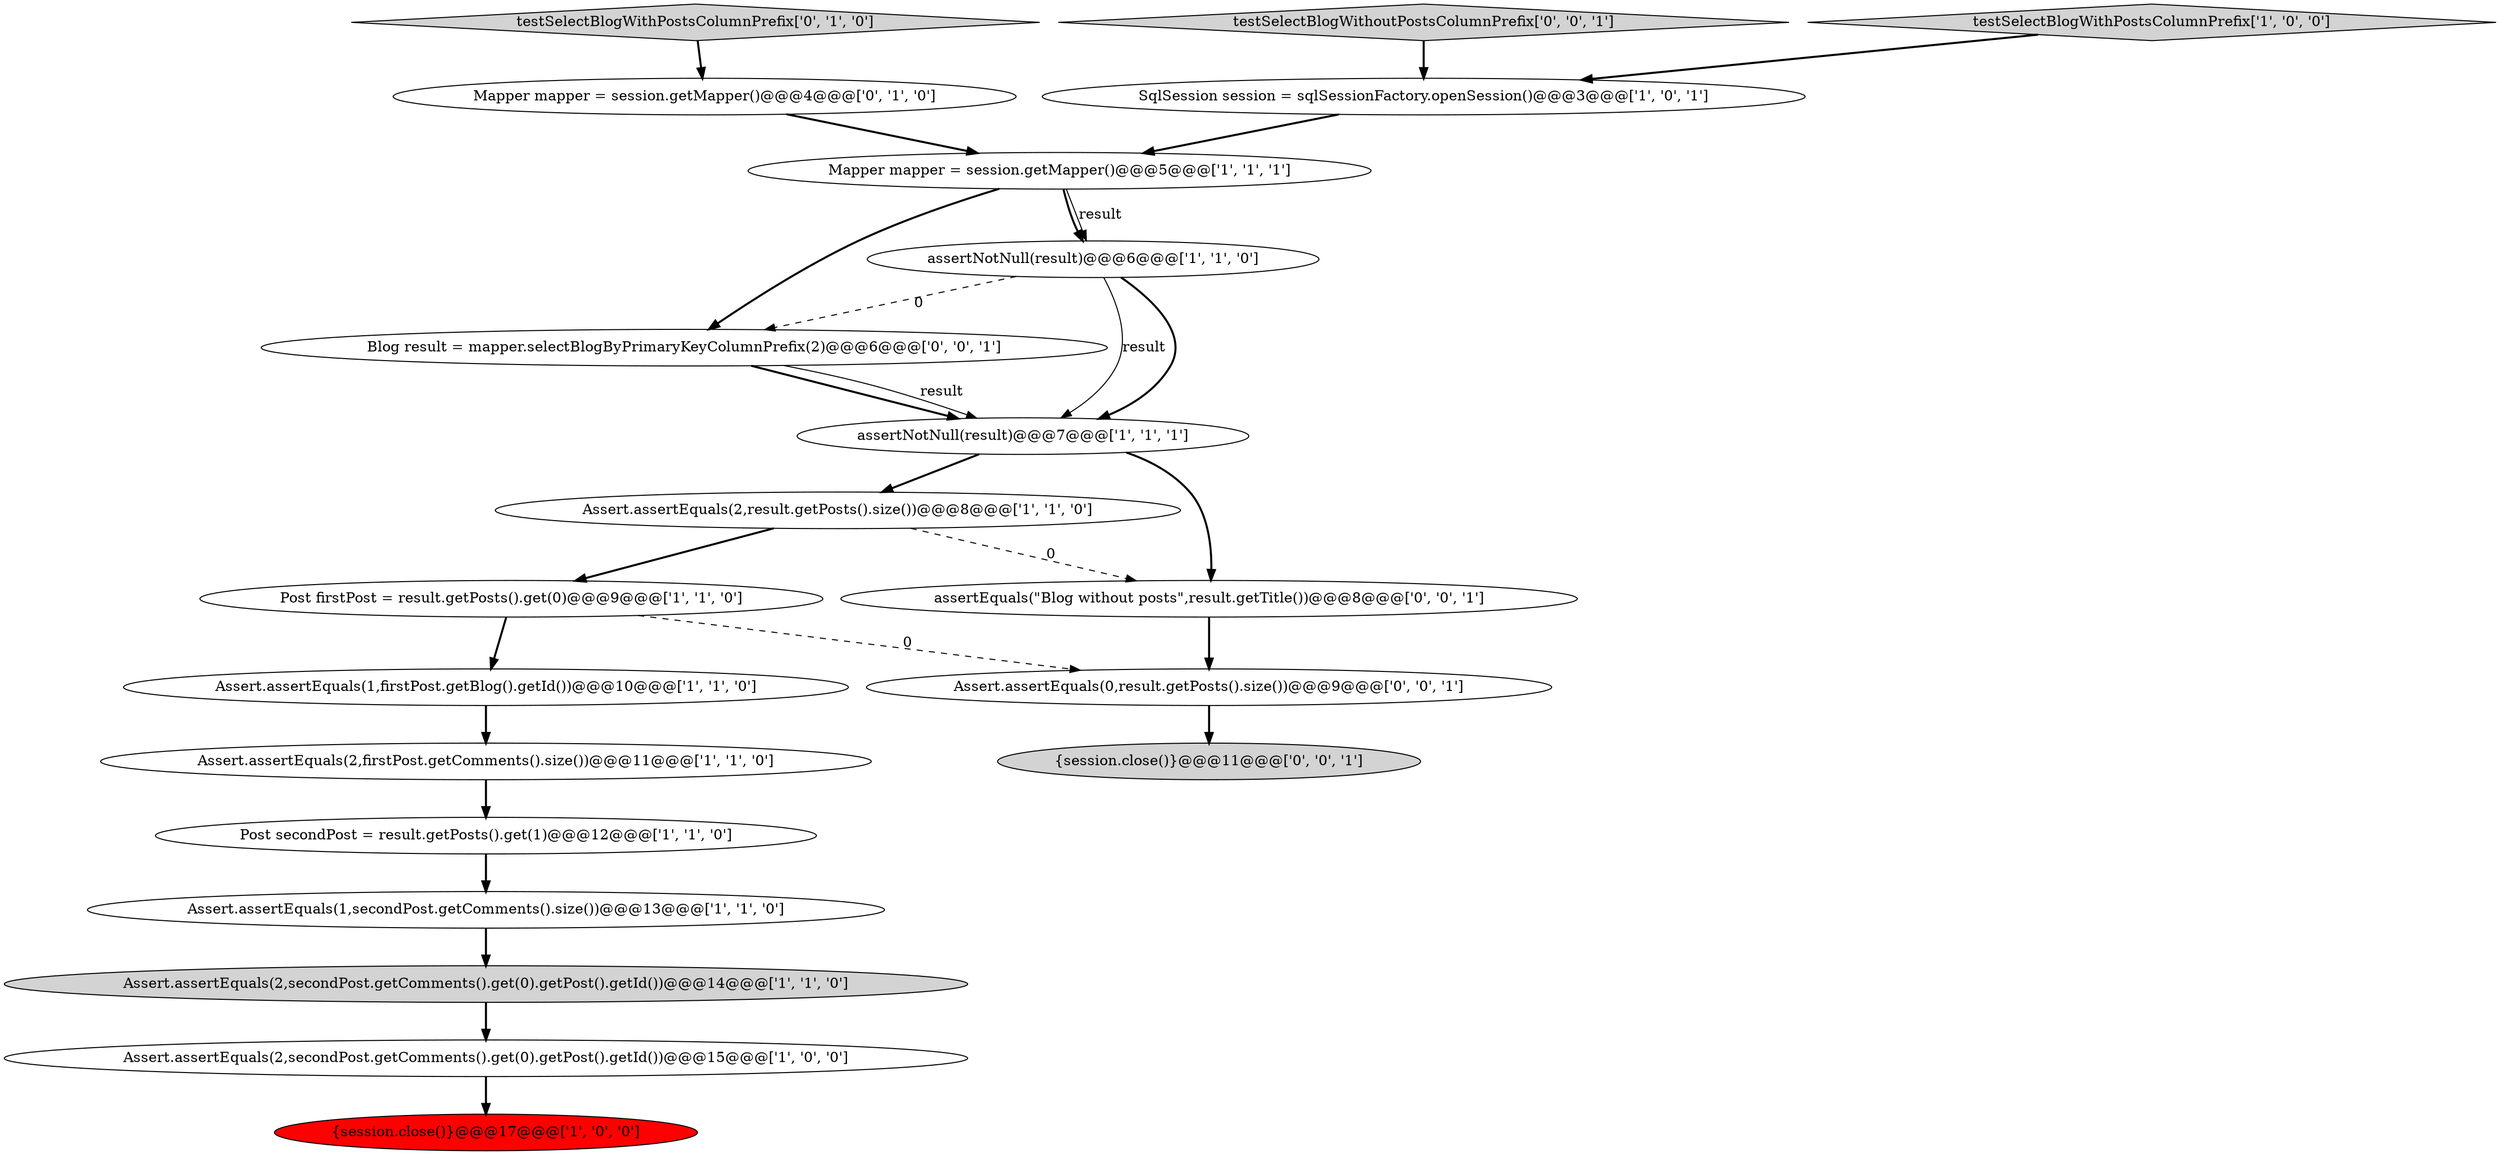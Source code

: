 digraph {
8 [style = filled, label = "SqlSession session = sqlSessionFactory.openSession()@@@3@@@['1', '0', '1']", fillcolor = white, shape = ellipse image = "AAA0AAABBB1BBB"];
9 [style = filled, label = "Post firstPost = result.getPosts().get(0)@@@9@@@['1', '1', '0']", fillcolor = white, shape = ellipse image = "AAA0AAABBB1BBB"];
18 [style = filled, label = "Blog result = mapper.selectBlogByPrimaryKeyColumnPrefix(2)@@@6@@@['0', '0', '1']", fillcolor = white, shape = ellipse image = "AAA0AAABBB3BBB"];
6 [style = filled, label = "Assert.assertEquals(1,firstPost.getBlog().getId())@@@10@@@['1', '1', '0']", fillcolor = white, shape = ellipse image = "AAA0AAABBB1BBB"];
13 [style = filled, label = "Post secondPost = result.getPosts().get(1)@@@12@@@['1', '1', '0']", fillcolor = white, shape = ellipse image = "AAA0AAABBB1BBB"];
12 [style = filled, label = "Assert.assertEquals(2,secondPost.getComments().get(0).getPost().getId())@@@15@@@['1', '0', '0']", fillcolor = white, shape = ellipse image = "AAA0AAABBB1BBB"];
19 [style = filled, label = "testSelectBlogWithoutPostsColumnPrefix['0', '0', '1']", fillcolor = lightgray, shape = diamond image = "AAA0AAABBB3BBB"];
4 [style = filled, label = "assertNotNull(result)@@@7@@@['1', '1', '1']", fillcolor = white, shape = ellipse image = "AAA0AAABBB1BBB"];
7 [style = filled, label = "Assert.assertEquals(2,firstPost.getComments().size())@@@11@@@['1', '1', '0']", fillcolor = white, shape = ellipse image = "AAA0AAABBB1BBB"];
5 [style = filled, label = "testSelectBlogWithPostsColumnPrefix['1', '0', '0']", fillcolor = lightgray, shape = diamond image = "AAA0AAABBB1BBB"];
1 [style = filled, label = "Assert.assertEquals(2,result.getPosts().size())@@@8@@@['1', '1', '0']", fillcolor = white, shape = ellipse image = "AAA0AAABBB1BBB"];
14 [style = filled, label = "testSelectBlogWithPostsColumnPrefix['0', '1', '0']", fillcolor = lightgray, shape = diamond image = "AAA0AAABBB2BBB"];
11 [style = filled, label = "Assert.assertEquals(1,secondPost.getComments().size())@@@13@@@['1', '1', '0']", fillcolor = white, shape = ellipse image = "AAA0AAABBB1BBB"];
20 [style = filled, label = "assertEquals(\"Blog without posts\",result.getTitle())@@@8@@@['0', '0', '1']", fillcolor = white, shape = ellipse image = "AAA0AAABBB3BBB"];
17 [style = filled, label = "{session.close()}@@@11@@@['0', '0', '1']", fillcolor = lightgray, shape = ellipse image = "AAA0AAABBB3BBB"];
15 [style = filled, label = "Mapper mapper = session.getMapper()@@@4@@@['0', '1', '0']", fillcolor = white, shape = ellipse image = "AAA0AAABBB2BBB"];
10 [style = filled, label = "assertNotNull(result)@@@6@@@['1', '1', '0']", fillcolor = white, shape = ellipse image = "AAA0AAABBB1BBB"];
0 [style = filled, label = "{session.close()}@@@17@@@['1', '0', '0']", fillcolor = red, shape = ellipse image = "AAA1AAABBB1BBB"];
2 [style = filled, label = "Mapper mapper = session.getMapper()@@@5@@@['1', '1', '1']", fillcolor = white, shape = ellipse image = "AAA0AAABBB1BBB"];
3 [style = filled, label = "Assert.assertEquals(2,secondPost.getComments().get(0).getPost().getId())@@@14@@@['1', '1', '0']", fillcolor = lightgray, shape = ellipse image = "AAA0AAABBB1BBB"];
16 [style = filled, label = "Assert.assertEquals(0,result.getPosts().size())@@@9@@@['0', '0', '1']", fillcolor = white, shape = ellipse image = "AAA0AAABBB3BBB"];
7->13 [style = bold, label=""];
5->8 [style = bold, label=""];
15->2 [style = bold, label=""];
9->16 [style = dashed, label="0"];
10->4 [style = solid, label="result"];
2->18 [style = bold, label=""];
16->17 [style = bold, label=""];
3->12 [style = bold, label=""];
2->10 [style = bold, label=""];
12->0 [style = bold, label=""];
13->11 [style = bold, label=""];
19->8 [style = bold, label=""];
1->9 [style = bold, label=""];
9->6 [style = bold, label=""];
1->20 [style = dashed, label="0"];
20->16 [style = bold, label=""];
18->4 [style = bold, label=""];
8->2 [style = bold, label=""];
11->3 [style = bold, label=""];
4->20 [style = bold, label=""];
10->4 [style = bold, label=""];
2->10 [style = solid, label="result"];
14->15 [style = bold, label=""];
4->1 [style = bold, label=""];
18->4 [style = solid, label="result"];
6->7 [style = bold, label=""];
10->18 [style = dashed, label="0"];
}
